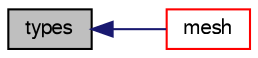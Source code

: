digraph "types"
{
  bgcolor="transparent";
  edge [fontname="FreeSans",fontsize="10",labelfontname="FreeSans",labelfontsize="10"];
  node [fontname="FreeSans",fontsize="10",shape=record];
  rankdir="LR";
  Node102 [label="types",height=0.2,width=0.4,color="black", fillcolor="grey75", style="filled", fontcolor="black"];
  Node102 -> Node103 [dir="back",color="midnightblue",fontsize="10",style="solid",fontname="FreeSans"];
  Node103 [label="mesh",height=0.2,width=0.4,color="red",URL="$a21734.html#ae78c91f8ff731c07ccc4351d9fe861ba",tooltip="Return the mesh reference. "];
}

